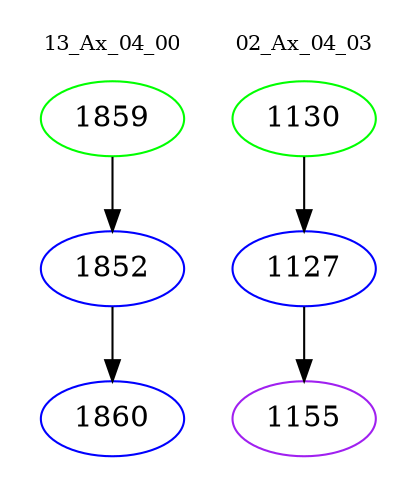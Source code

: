 digraph{
subgraph cluster_0 {
color = white
label = "13_Ax_04_00";
fontsize=10;
T0_1859 [label="1859", color="green"]
T0_1859 -> T0_1852 [color="black"]
T0_1852 [label="1852", color="blue"]
T0_1852 -> T0_1860 [color="black"]
T0_1860 [label="1860", color="blue"]
}
subgraph cluster_1 {
color = white
label = "02_Ax_04_03";
fontsize=10;
T1_1130 [label="1130", color="green"]
T1_1130 -> T1_1127 [color="black"]
T1_1127 [label="1127", color="blue"]
T1_1127 -> T1_1155 [color="black"]
T1_1155 [label="1155", color="purple"]
}
}
